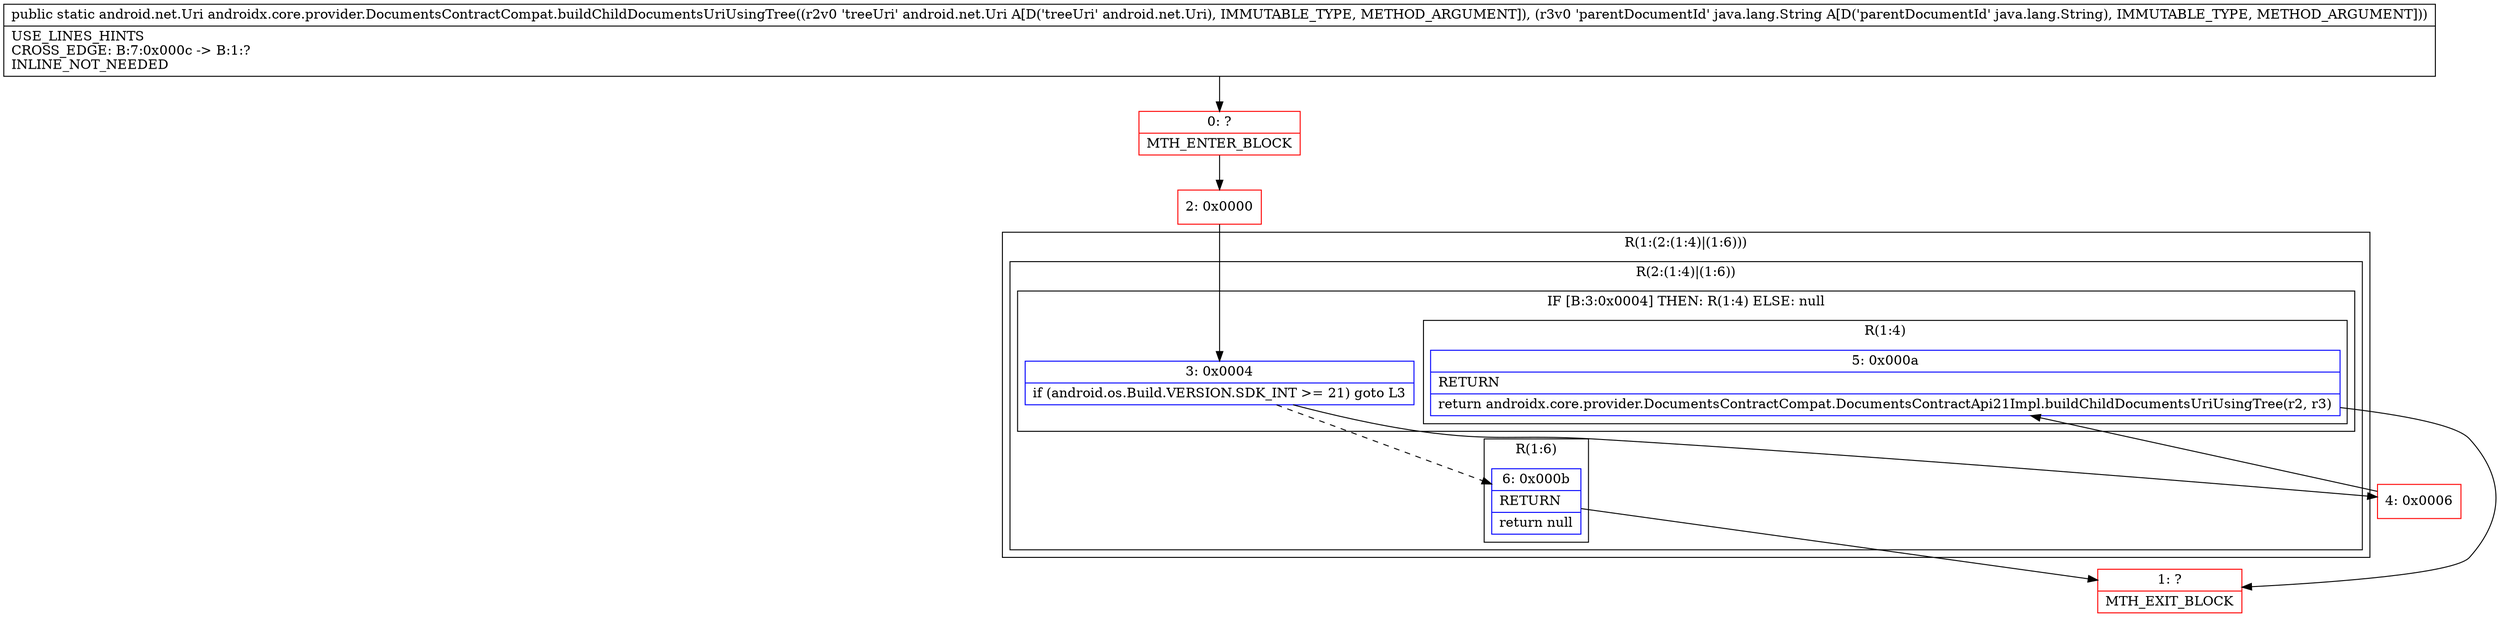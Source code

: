 digraph "CFG forandroidx.core.provider.DocumentsContractCompat.buildChildDocumentsUriUsingTree(Landroid\/net\/Uri;Ljava\/lang\/String;)Landroid\/net\/Uri;" {
subgraph cluster_Region_1237882254 {
label = "R(1:(2:(1:4)|(1:6)))";
node [shape=record,color=blue];
subgraph cluster_Region_1247101399 {
label = "R(2:(1:4)|(1:6))";
node [shape=record,color=blue];
subgraph cluster_IfRegion_709331320 {
label = "IF [B:3:0x0004] THEN: R(1:4) ELSE: null";
node [shape=record,color=blue];
Node_3 [shape=record,label="{3\:\ 0x0004|if (android.os.Build.VERSION.SDK_INT \>= 21) goto L3\l}"];
subgraph cluster_Region_1184924437 {
label = "R(1:4)";
node [shape=record,color=blue];
Node_5 [shape=record,label="{5\:\ 0x000a|RETURN\l|return androidx.core.provider.DocumentsContractCompat.DocumentsContractApi21Impl.buildChildDocumentsUriUsingTree(r2, r3)\l}"];
}
}
subgraph cluster_Region_1271470762 {
label = "R(1:6)";
node [shape=record,color=blue];
Node_6 [shape=record,label="{6\:\ 0x000b|RETURN\l|return null\l}"];
}
}
}
Node_0 [shape=record,color=red,label="{0\:\ ?|MTH_ENTER_BLOCK\l}"];
Node_2 [shape=record,color=red,label="{2\:\ 0x0000}"];
Node_4 [shape=record,color=red,label="{4\:\ 0x0006}"];
Node_1 [shape=record,color=red,label="{1\:\ ?|MTH_EXIT_BLOCK\l}"];
MethodNode[shape=record,label="{public static android.net.Uri androidx.core.provider.DocumentsContractCompat.buildChildDocumentsUriUsingTree((r2v0 'treeUri' android.net.Uri A[D('treeUri' android.net.Uri), IMMUTABLE_TYPE, METHOD_ARGUMENT]), (r3v0 'parentDocumentId' java.lang.String A[D('parentDocumentId' java.lang.String), IMMUTABLE_TYPE, METHOD_ARGUMENT]))  | USE_LINES_HINTS\lCROSS_EDGE: B:7:0x000c \-\> B:1:?\lINLINE_NOT_NEEDED\l}"];
MethodNode -> Node_0;Node_3 -> Node_4;
Node_3 -> Node_6[style=dashed];
Node_5 -> Node_1;
Node_6 -> Node_1;
Node_0 -> Node_2;
Node_2 -> Node_3;
Node_4 -> Node_5;
}

